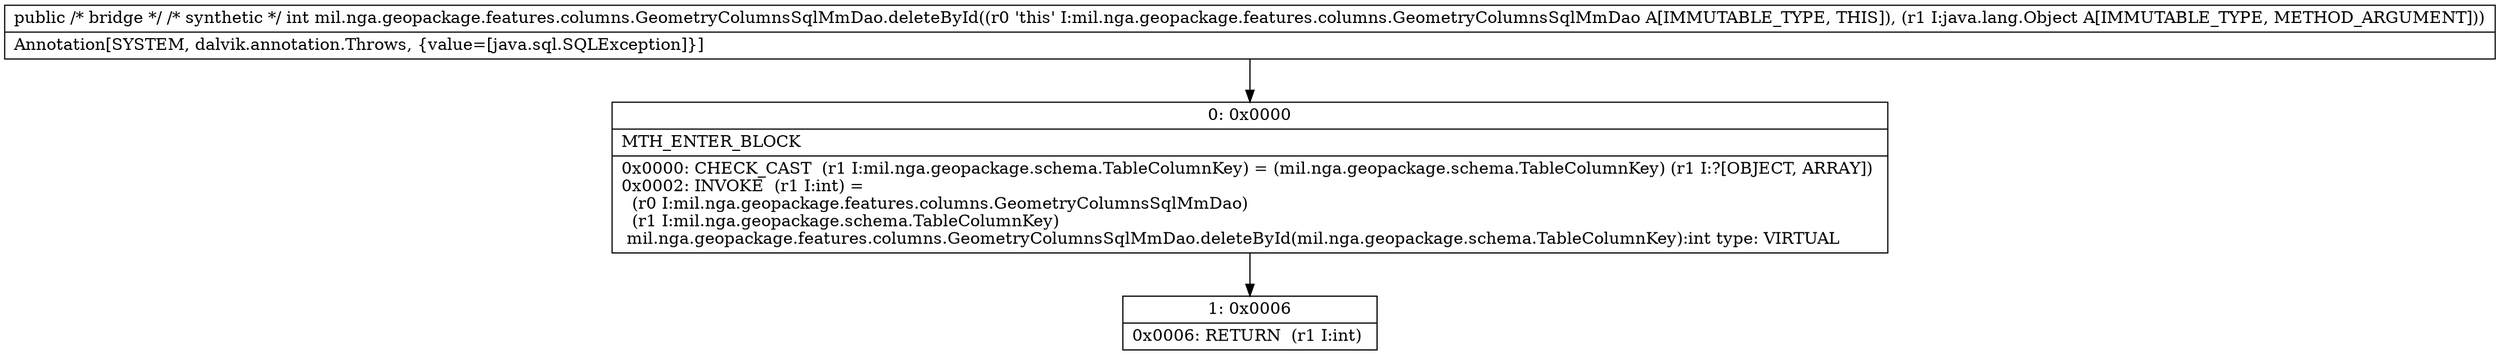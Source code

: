 digraph "CFG formil.nga.geopackage.features.columns.GeometryColumnsSqlMmDao.deleteById(Ljava\/lang\/Object;)I" {
Node_0 [shape=record,label="{0\:\ 0x0000|MTH_ENTER_BLOCK\l|0x0000: CHECK_CAST  (r1 I:mil.nga.geopackage.schema.TableColumnKey) = (mil.nga.geopackage.schema.TableColumnKey) (r1 I:?[OBJECT, ARRAY]) \l0x0002: INVOKE  (r1 I:int) = \l  (r0 I:mil.nga.geopackage.features.columns.GeometryColumnsSqlMmDao)\l  (r1 I:mil.nga.geopackage.schema.TableColumnKey)\l mil.nga.geopackage.features.columns.GeometryColumnsSqlMmDao.deleteById(mil.nga.geopackage.schema.TableColumnKey):int type: VIRTUAL \l}"];
Node_1 [shape=record,label="{1\:\ 0x0006|0x0006: RETURN  (r1 I:int) \l}"];
MethodNode[shape=record,label="{public \/* bridge *\/ \/* synthetic *\/ int mil.nga.geopackage.features.columns.GeometryColumnsSqlMmDao.deleteById((r0 'this' I:mil.nga.geopackage.features.columns.GeometryColumnsSqlMmDao A[IMMUTABLE_TYPE, THIS]), (r1 I:java.lang.Object A[IMMUTABLE_TYPE, METHOD_ARGUMENT]))  | Annotation[SYSTEM, dalvik.annotation.Throws, \{value=[java.sql.SQLException]\}]\l}"];
MethodNode -> Node_0;
Node_0 -> Node_1;
}

